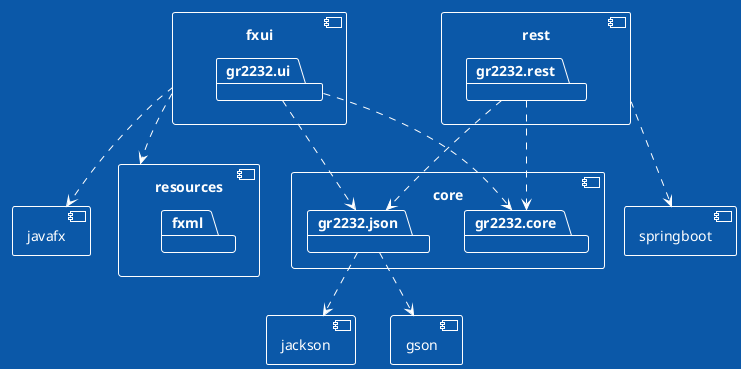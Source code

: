 @startuml
!theme amiga
Component fxui {
  package "gr2232.ui" 

} 
fxui ..> [javafx]
fxui ..> resources

Component core {
  package "gr2232.core"
  package "gr2232.json"

}

Component resources{
  package "fxml"
}

gr2232.json ..> [jackson]
gr2232.json ..> [gson]

Component rest {
  package "gr2232.rest" 
} 

rest ..> [springboot]
gr2232.rest ..> gr2232.core
gr2232.rest ..> gr2232.json


gr2232.ui ..> gr2232.core
gr2232.ui ..> gr2232.json
@enduml